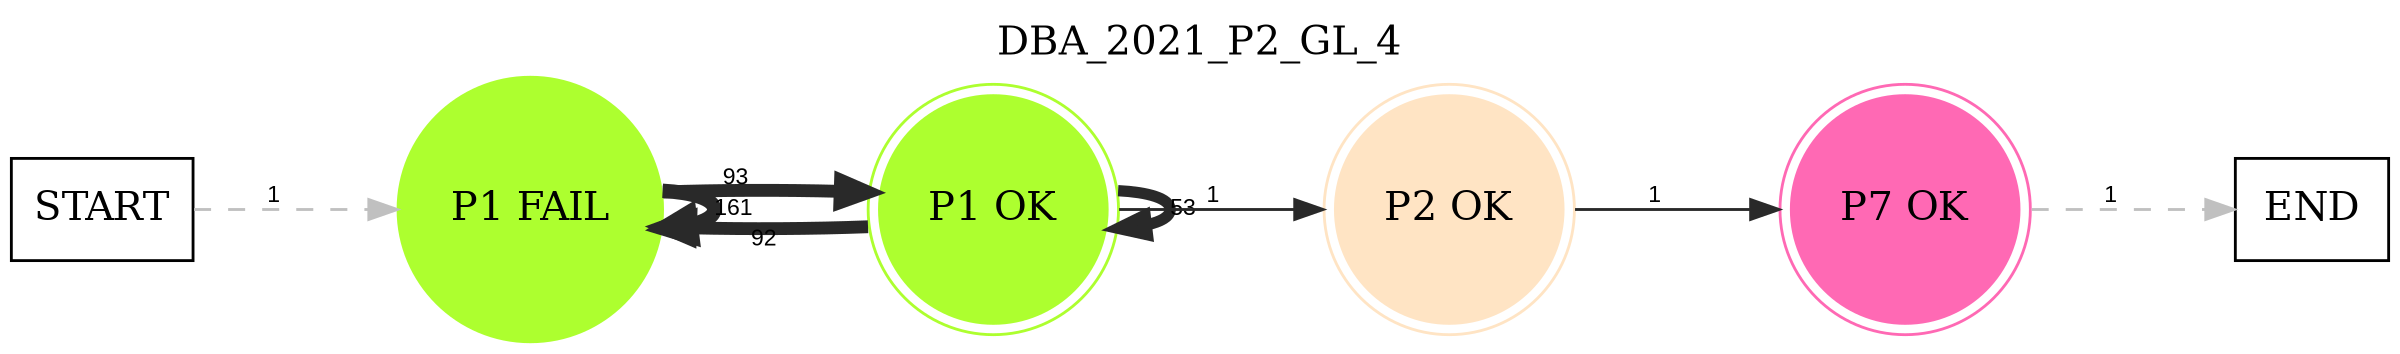 digraph DBA_2021_P2_GL_4 {
	labelloc="t";
	label=DBA_2021_P2_GL_4;
	dpi = 150
	size="16,11!";
	margin = 0;
layout=circo;
"START" [shape=box, fillcolor=white, style=filled, color=black]
"P1 FAIL" [shape=circle, color=greenyellow, style=filled]
"P1 OK" [shape=circle, color=greenyellow, peripheries=2, style=filled]
"P2 OK" [shape=circle, color=bisque, peripheries=2, style=filled]
"P7 OK" [shape=circle, color=hotpink, peripheries=2, style=filled]
"END" [shape=box, fillcolor=white, style=filled, color=black]
"START" -> "P1 FAIL" [ style = dashed color=grey label ="1" labelfloat=false fontname="Arial" fontsize=8]

"P1 FAIL" -> "P1 FAIL" [ color=grey16 penwidth = "5.08140436498446"label ="161" labelfloat=false fontname="Arial" fontsize=8]

"P1 FAIL" -> "P1 OK" [ color=grey16 penwidth = "4.53259949315326"label ="93" labelfloat=false fontname="Arial" fontsize=8]

"P1 OK" -> "P1 FAIL" [ color=grey16 penwidth = "4.52178857704904"label ="92" labelfloat=false fontname="Arial" fontsize=8]

"P1 OK" -> "P1 OK" [ color=grey16 penwidth = "3.97029191355212"label ="53" labelfloat=false fontname="Arial" fontsize=8]

"P1 OK" -> "P2 OK" [ color=grey16 penwidth = "1"label ="1" labelfloat=false fontname="Arial" fontsize=8]

"P2 OK" -> "P7 OK" [ color=grey16 penwidth = "1"label ="1" labelfloat=false fontname="Arial" fontsize=8]

"P7 OK" -> "END" [ style = dashed color=grey label ="1" labelfloat=false fontname="Arial" fontsize=8]

}
